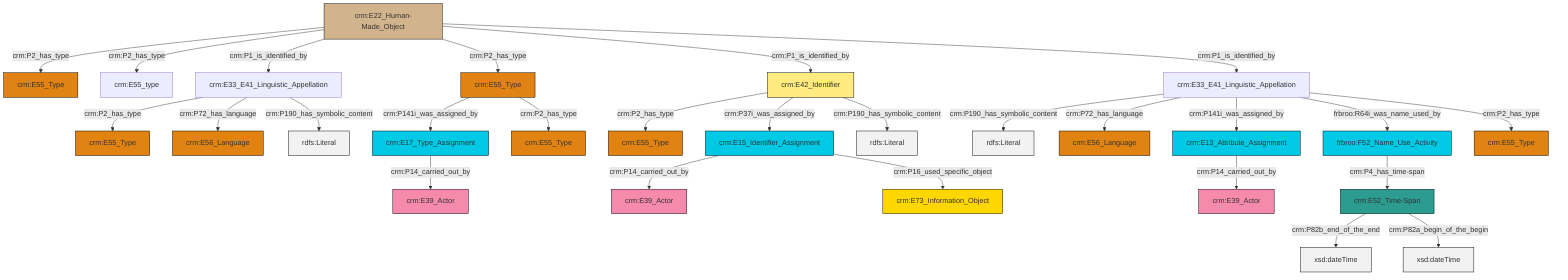 graph TD
classDef Literal fill:#f2f2f2,stroke:#000000;
classDef CRM_Entity fill:#FFFFFF,stroke:#000000;
classDef Temporal_Entity fill:#00C9E6, stroke:#000000;
classDef Type fill:#E18312, stroke:#000000;
classDef Time-Span fill:#2C9C91, stroke:#000000;
classDef Appellation fill:#FFEB7F, stroke:#000000;
classDef Place fill:#008836, stroke:#000000;
classDef Persistent_Item fill:#B266B2, stroke:#000000;
classDef Conceptual_Object fill:#FFD700, stroke:#000000;
classDef Physical_Thing fill:#D2B48C, stroke:#000000;
classDef Actor fill:#f58aad, stroke:#000000;
classDef PC_Classes fill:#4ce600, stroke:#000000;
classDef Multi fill:#cccccc,stroke:#000000;

4["crm:E22_Human-Made_Object"]:::Physical_Thing -->|crm:P2_has_type| 0["crm:E55_Type"]:::Type
5["crm:E13_Attribute_Assignment"]:::Temporal_Entity -->|crm:P14_carried_out_by| 6["crm:E39_Actor"]:::Actor
4["crm:E22_Human-Made_Object"]:::Physical_Thing -->|crm:P2_has_type| 17["crm:E55_type"]:::Default
20["crm:E33_E41_Linguistic_Appellation"]:::Default -->|crm:P190_has_symbolic_content| 21[rdfs:Literal]:::Literal
20["crm:E33_E41_Linguistic_Appellation"]:::Default -->|crm:P72_has_language| 2["crm:E56_Language"]:::Type
4["crm:E22_Human-Made_Object"]:::Physical_Thing -->|crm:P1_is_identified_by| 15["crm:E33_E41_Linguistic_Appellation"]:::Default
4["crm:E22_Human-Made_Object"]:::Physical_Thing -->|crm:P2_has_type| 12["crm:E55_Type"]:::Type
24["crm:E42_Identifier"]:::Appellation -->|crm:P2_has_type| 25["crm:E55_Type"]:::Type
26["crm:E52_Time-Span"]:::Time-Span -->|crm:P82b_end_of_the_end| 27[xsd:dateTime]:::Literal
4["crm:E22_Human-Made_Object"]:::Physical_Thing -->|crm:P1_is_identified_by| 24["crm:E42_Identifier"]:::Appellation
12["crm:E55_Type"]:::Type -->|crm:P141i_was_assigned_by| 28["crm:E17_Type_Assignment"]:::Temporal_Entity
20["crm:E33_E41_Linguistic_Appellation"]:::Default -->|crm:P141i_was_assigned_by| 5["crm:E13_Attribute_Assignment"]:::Temporal_Entity
15["crm:E33_E41_Linguistic_Appellation"]:::Default -->|crm:P2_has_type| 29["crm:E55_Type"]:::Type
31["crm:E15_Identifier_Assignment"]:::Temporal_Entity -->|crm:P14_carried_out_by| 34["crm:E39_Actor"]:::Actor
15["crm:E33_E41_Linguistic_Appellation"]:::Default -->|crm:P72_has_language| 36["crm:E56_Language"]:::Type
15["crm:E33_E41_Linguistic_Appellation"]:::Default -->|crm:P190_has_symbolic_content| 37[rdfs:Literal]:::Literal
20["crm:E33_E41_Linguistic_Appellation"]:::Default -->|frbroo:R64i_was_name_used_by| 7["frbroo:F52_Name_Use_Activity"]:::Temporal_Entity
4["crm:E22_Human-Made_Object"]:::Physical_Thing -->|crm:P1_is_identified_by| 20["crm:E33_E41_Linguistic_Appellation"]:::Default
7["frbroo:F52_Name_Use_Activity"]:::Temporal_Entity -->|crm:P4_has_time-span| 26["crm:E52_Time-Span"]:::Time-Span
12["crm:E55_Type"]:::Type -->|crm:P2_has_type| 18["crm:E55_Type"]:::Type
24["crm:E42_Identifier"]:::Appellation -->|crm:P37i_was_assigned_by| 31["crm:E15_Identifier_Assignment"]:::Temporal_Entity
26["crm:E52_Time-Span"]:::Time-Span -->|crm:P82a_begin_of_the_begin| 43[xsd:dateTime]:::Literal
28["crm:E17_Type_Assignment"]:::Temporal_Entity -->|crm:P14_carried_out_by| 22["crm:E39_Actor"]:::Actor
20["crm:E33_E41_Linguistic_Appellation"]:::Default -->|crm:P2_has_type| 10["crm:E55_Type"]:::Type
24["crm:E42_Identifier"]:::Appellation -->|crm:P190_has_symbolic_content| 44[rdfs:Literal]:::Literal
31["crm:E15_Identifier_Assignment"]:::Temporal_Entity -->|crm:P16_used_specific_object| 46["crm:E73_Information_Object"]:::Conceptual_Object